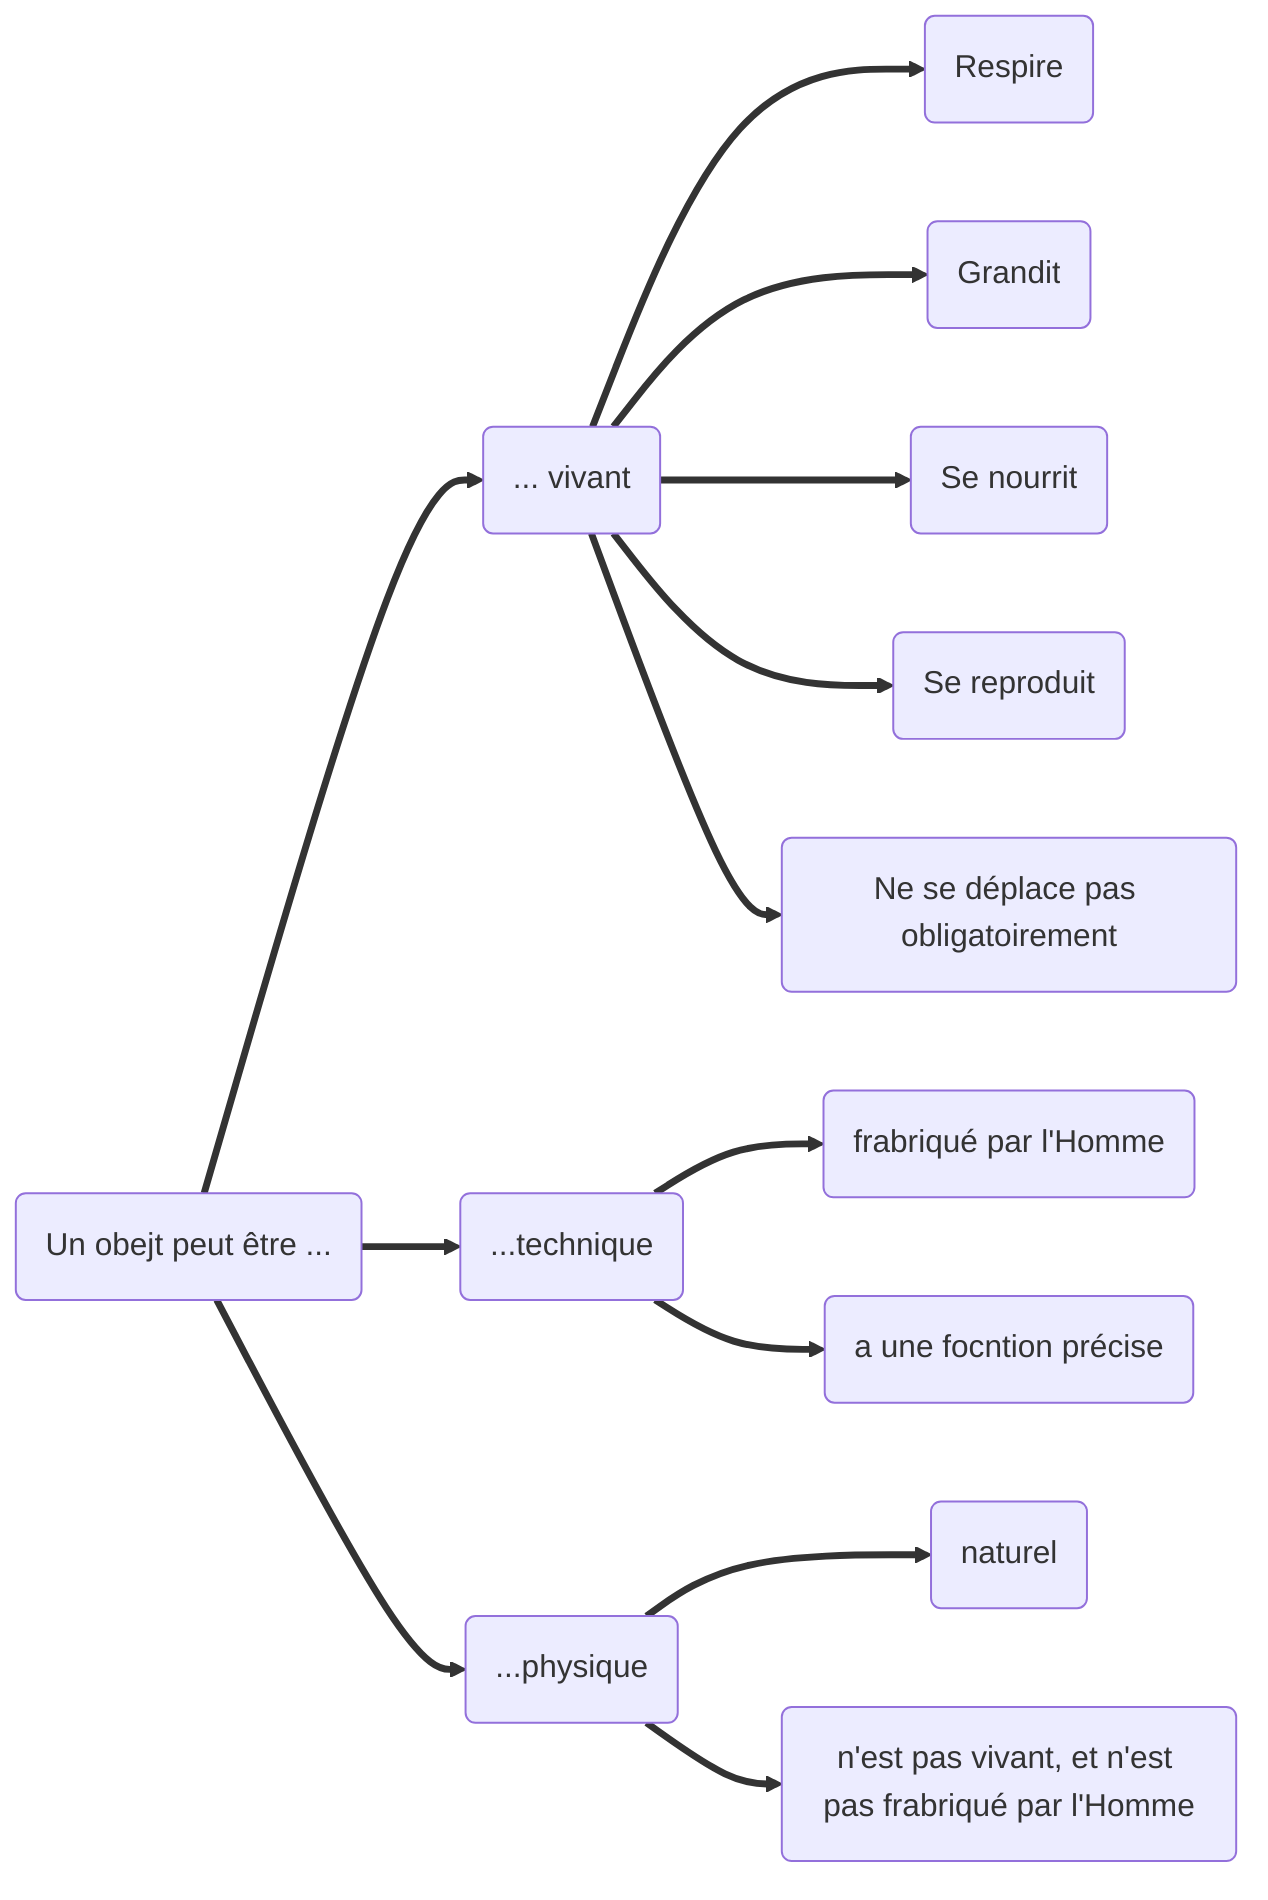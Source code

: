 graph LR



A(... vivant);
AA(Respire);
AB(Grandit);
AC(Se nourrit);
AD(Se reproduit);
AE(Ne se déplace pas obligatoirement);


B(...technique);
BA(frabriqué par l'Homme);
BB(a une focntion précise);

C(...physique);
CA(naturel);
CB(n'est pas vivant, et n'est pas frabriqué par l'Homme);

A==>AA & AB & AC & AD & AE
B==>BA & BB
C==> CA & CB

D(Un obejt peut être ...)

D==>A & B & C